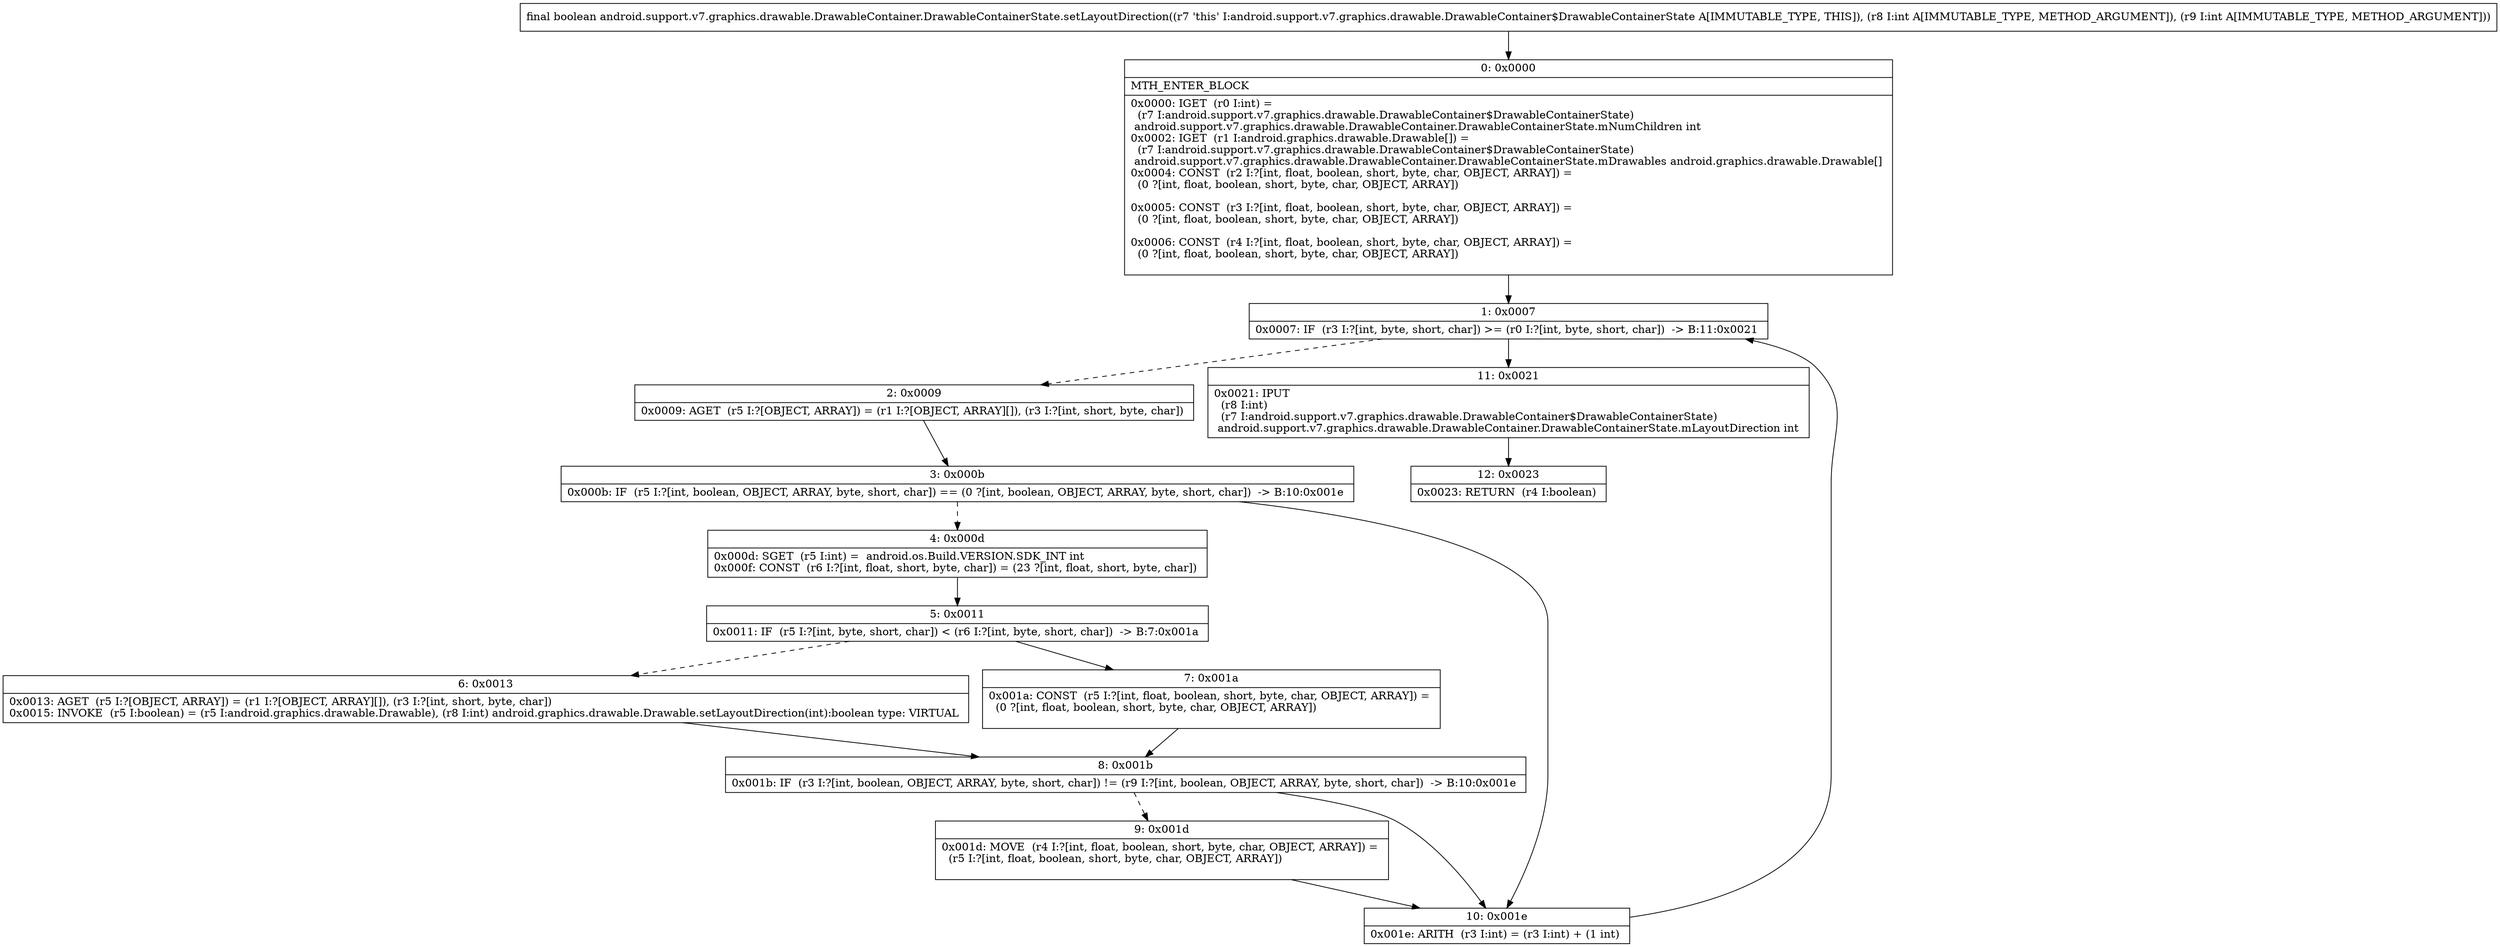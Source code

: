 digraph "CFG forandroid.support.v7.graphics.drawable.DrawableContainer.DrawableContainerState.setLayoutDirection(II)Z" {
Node_0 [shape=record,label="{0\:\ 0x0000|MTH_ENTER_BLOCK\l|0x0000: IGET  (r0 I:int) = \l  (r7 I:android.support.v7.graphics.drawable.DrawableContainer$DrawableContainerState)\l android.support.v7.graphics.drawable.DrawableContainer.DrawableContainerState.mNumChildren int \l0x0002: IGET  (r1 I:android.graphics.drawable.Drawable[]) = \l  (r7 I:android.support.v7.graphics.drawable.DrawableContainer$DrawableContainerState)\l android.support.v7.graphics.drawable.DrawableContainer.DrawableContainerState.mDrawables android.graphics.drawable.Drawable[] \l0x0004: CONST  (r2 I:?[int, float, boolean, short, byte, char, OBJECT, ARRAY]) = \l  (0 ?[int, float, boolean, short, byte, char, OBJECT, ARRAY])\l \l0x0005: CONST  (r3 I:?[int, float, boolean, short, byte, char, OBJECT, ARRAY]) = \l  (0 ?[int, float, boolean, short, byte, char, OBJECT, ARRAY])\l \l0x0006: CONST  (r4 I:?[int, float, boolean, short, byte, char, OBJECT, ARRAY]) = \l  (0 ?[int, float, boolean, short, byte, char, OBJECT, ARRAY])\l \l}"];
Node_1 [shape=record,label="{1\:\ 0x0007|0x0007: IF  (r3 I:?[int, byte, short, char]) \>= (r0 I:?[int, byte, short, char])  \-\> B:11:0x0021 \l}"];
Node_2 [shape=record,label="{2\:\ 0x0009|0x0009: AGET  (r5 I:?[OBJECT, ARRAY]) = (r1 I:?[OBJECT, ARRAY][]), (r3 I:?[int, short, byte, char]) \l}"];
Node_3 [shape=record,label="{3\:\ 0x000b|0x000b: IF  (r5 I:?[int, boolean, OBJECT, ARRAY, byte, short, char]) == (0 ?[int, boolean, OBJECT, ARRAY, byte, short, char])  \-\> B:10:0x001e \l}"];
Node_4 [shape=record,label="{4\:\ 0x000d|0x000d: SGET  (r5 I:int) =  android.os.Build.VERSION.SDK_INT int \l0x000f: CONST  (r6 I:?[int, float, short, byte, char]) = (23 ?[int, float, short, byte, char]) \l}"];
Node_5 [shape=record,label="{5\:\ 0x0011|0x0011: IF  (r5 I:?[int, byte, short, char]) \< (r6 I:?[int, byte, short, char])  \-\> B:7:0x001a \l}"];
Node_6 [shape=record,label="{6\:\ 0x0013|0x0013: AGET  (r5 I:?[OBJECT, ARRAY]) = (r1 I:?[OBJECT, ARRAY][]), (r3 I:?[int, short, byte, char]) \l0x0015: INVOKE  (r5 I:boolean) = (r5 I:android.graphics.drawable.Drawable), (r8 I:int) android.graphics.drawable.Drawable.setLayoutDirection(int):boolean type: VIRTUAL \l}"];
Node_7 [shape=record,label="{7\:\ 0x001a|0x001a: CONST  (r5 I:?[int, float, boolean, short, byte, char, OBJECT, ARRAY]) = \l  (0 ?[int, float, boolean, short, byte, char, OBJECT, ARRAY])\l \l}"];
Node_8 [shape=record,label="{8\:\ 0x001b|0x001b: IF  (r3 I:?[int, boolean, OBJECT, ARRAY, byte, short, char]) != (r9 I:?[int, boolean, OBJECT, ARRAY, byte, short, char])  \-\> B:10:0x001e \l}"];
Node_9 [shape=record,label="{9\:\ 0x001d|0x001d: MOVE  (r4 I:?[int, float, boolean, short, byte, char, OBJECT, ARRAY]) = \l  (r5 I:?[int, float, boolean, short, byte, char, OBJECT, ARRAY])\l \l}"];
Node_10 [shape=record,label="{10\:\ 0x001e|0x001e: ARITH  (r3 I:int) = (r3 I:int) + (1 int) \l}"];
Node_11 [shape=record,label="{11\:\ 0x0021|0x0021: IPUT  \l  (r8 I:int)\l  (r7 I:android.support.v7.graphics.drawable.DrawableContainer$DrawableContainerState)\l android.support.v7.graphics.drawable.DrawableContainer.DrawableContainerState.mLayoutDirection int \l}"];
Node_12 [shape=record,label="{12\:\ 0x0023|0x0023: RETURN  (r4 I:boolean) \l}"];
MethodNode[shape=record,label="{final boolean android.support.v7.graphics.drawable.DrawableContainer.DrawableContainerState.setLayoutDirection((r7 'this' I:android.support.v7.graphics.drawable.DrawableContainer$DrawableContainerState A[IMMUTABLE_TYPE, THIS]), (r8 I:int A[IMMUTABLE_TYPE, METHOD_ARGUMENT]), (r9 I:int A[IMMUTABLE_TYPE, METHOD_ARGUMENT])) }"];
MethodNode -> Node_0;
Node_0 -> Node_1;
Node_1 -> Node_2[style=dashed];
Node_1 -> Node_11;
Node_2 -> Node_3;
Node_3 -> Node_4[style=dashed];
Node_3 -> Node_10;
Node_4 -> Node_5;
Node_5 -> Node_6[style=dashed];
Node_5 -> Node_7;
Node_6 -> Node_8;
Node_7 -> Node_8;
Node_8 -> Node_9[style=dashed];
Node_8 -> Node_10;
Node_9 -> Node_10;
Node_10 -> Node_1;
Node_11 -> Node_12;
}

